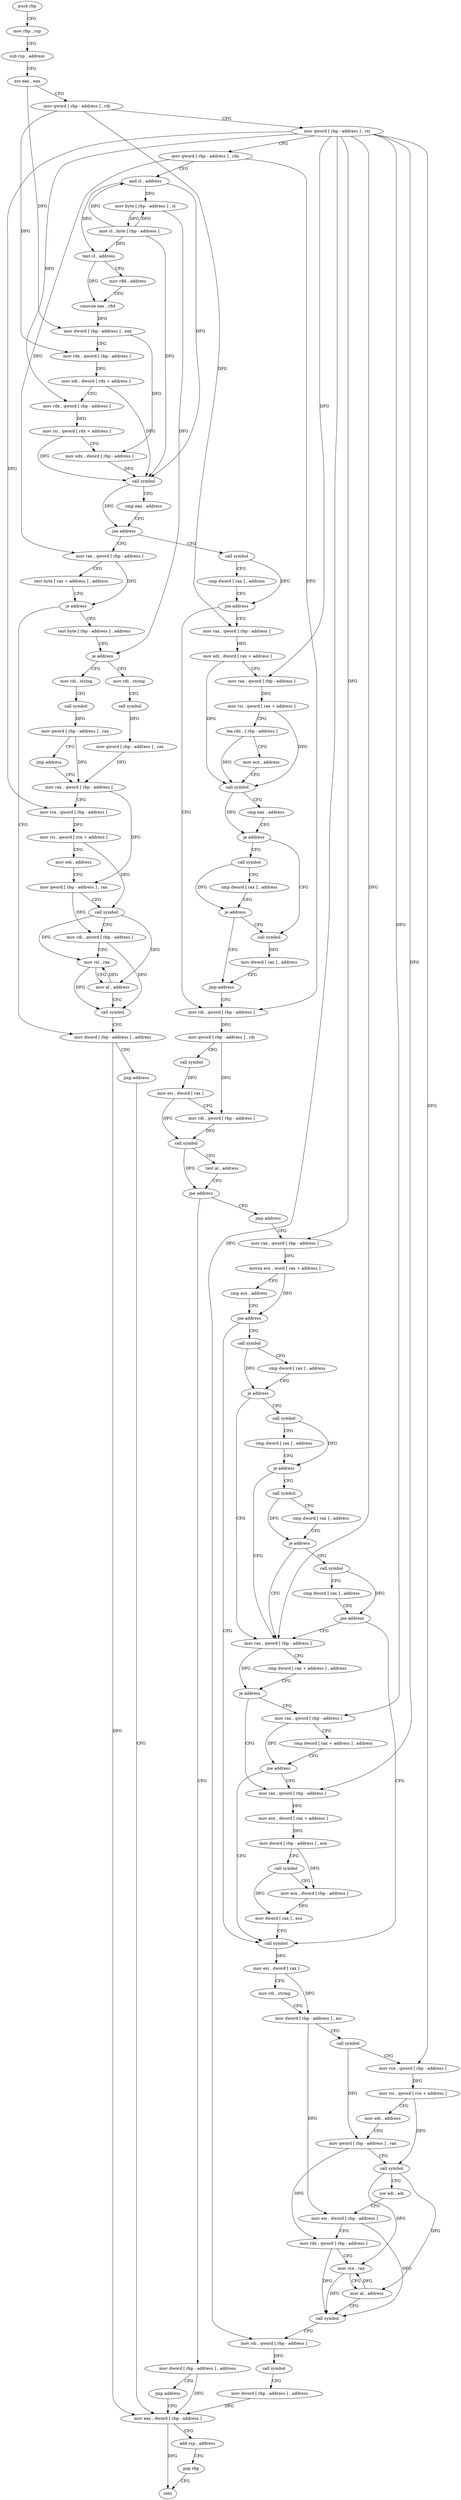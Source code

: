 digraph "func" {
"4213648" [label = "push rbp" ]
"4213649" [label = "mov rbp , rsp" ]
"4213652" [label = "sub rsp , address" ]
"4213659" [label = "xor eax , eax" ]
"4213661" [label = "mov qword [ rbp - address ] , rdi" ]
"4213665" [label = "mov qword [ rbp - address ] , rsi" ]
"4213669" [label = "mov qword [ rbp - address ] , rdx" ]
"4213673" [label = "and cl , address" ]
"4213676" [label = "mov byte [ rbp - address ] , cl" ]
"4213679" [label = "mov cl , byte [ rbp - address ]" ]
"4213682" [label = "test cl , address" ]
"4213685" [label = "mov r8d , address" ]
"4213691" [label = "cmovne eax , r8d" ]
"4213695" [label = "mov dword [ rbp - address ] , eax" ]
"4213698" [label = "mov rdx , qword [ rbp - address ]" ]
"4213702" [label = "mov edi , dword [ rdx + address ]" ]
"4213705" [label = "mov rdx , qword [ rbp - address ]" ]
"4213709" [label = "mov rsi , qword [ rdx + address ]" ]
"4213713" [label = "mov edx , dword [ rbp - address ]" ]
"4213716" [label = "call symbol" ]
"4213721" [label = "cmp eax , address" ]
"4213724" [label = "jne address" ]
"4213864" [label = "call symbol" ]
"4213730" [label = "mov rax , qword [ rbp - address ]" ]
"4213869" [label = "cmp dword [ rax ] , address" ]
"4213872" [label = "jne address" ]
"4213949" [label = "mov rdi , qword [ rbp - address ]" ]
"4213878" [label = "mov rax , qword [ rbp - address ]" ]
"4213734" [label = "test byte [ rax + address ] , address" ]
"4213738" [label = "je address" ]
"4213852" [label = "mov dword [ rbp - address ] , address" ]
"4213744" [label = "test byte [ rbp - address ] , address" ]
"4213953" [label = "mov qword [ rbp - address ] , rdi" ]
"4213960" [label = "call symbol" ]
"4213965" [label = "mov esi , dword [ rax ]" ]
"4213967" [label = "mov rdi , qword [ rbp - address ]" ]
"4213974" [label = "call symbol" ]
"4213979" [label = "test al , address" ]
"4213981" [label = "jne address" ]
"4213992" [label = "mov dword [ rbp - address ] , address" ]
"4213987" [label = "jmp address" ]
"4213882" [label = "mov edi , dword [ rax + address ]" ]
"4213885" [label = "mov rax , qword [ rbp - address ]" ]
"4213889" [label = "mov rsi , qword [ rax + address ]" ]
"4213893" [label = "lea rdx , [ rbp - address ]" ]
"4213900" [label = "mov ecx , address" ]
"4213905" [label = "call symbol" ]
"4213910" [label = "cmp eax , address" ]
"4213913" [label = "je address" ]
"4213933" [label = "call symbol" ]
"4213919" [label = "call symbol" ]
"4213859" [label = "jmp address" ]
"4214225" [label = "mov eax , dword [ rbp - address ]" ]
"4213748" [label = "je address" ]
"4213781" [label = "mov rdi , string" ]
"4213754" [label = "mov rdi , string" ]
"4213999" [label = "jmp address" ]
"4214004" [label = "mov rax , qword [ rbp - address ]" ]
"4213938" [label = "mov dword [ rax ] , address" ]
"4213944" [label = "jmp address" ]
"4213924" [label = "cmp dword [ rax ] , address" ]
"4213927" [label = "je address" ]
"4214228" [label = "add rsp , address" ]
"4214235" [label = "pop rbp" ]
"4214236" [label = "retn" ]
"4213791" [label = "call symbol" ]
"4213796" [label = "mov qword [ rbp - address ] , rax" ]
"4213803" [label = "mov rax , qword [ rbp - address ]" ]
"4213764" [label = "call symbol" ]
"4213769" [label = "mov qword [ rbp - address ] , rax" ]
"4213776" [label = "jmp address" ]
"4214008" [label = "movzx ecx , word [ rax + address ]" ]
"4214012" [label = "cmp ecx , address" ]
"4214015" [label = "jne address" ]
"4214131" [label = "call symbol" ]
"4214021" [label = "call symbol" ]
"4213810" [label = "mov rcx , qword [ rbp - address ]" ]
"4213814" [label = "mov rsi , qword [ rcx + address ]" ]
"4213818" [label = "mov edi , address" ]
"4213823" [label = "mov qword [ rbp - address ] , rax" ]
"4213830" [label = "call symbol" ]
"4213835" [label = "mov rdi , qword [ rbp - address ]" ]
"4213842" [label = "mov rsi , rax" ]
"4213845" [label = "mov al , address" ]
"4213847" [label = "call symbol" ]
"4214136" [label = "mov esi , dword [ rax ]" ]
"4214138" [label = "mov rdi , string" ]
"4214148" [label = "mov dword [ rbp - address ] , esi" ]
"4214154" [label = "call symbol" ]
"4214159" [label = "mov rcx , qword [ rbp - address ]" ]
"4214163" [label = "mov rsi , qword [ rcx + address ]" ]
"4214167" [label = "mov edi , address" ]
"4214172" [label = "mov qword [ rbp - address ] , rax" ]
"4214179" [label = "call symbol" ]
"4214184" [label = "xor edi , edi" ]
"4214186" [label = "mov esi , dword [ rbp - address ]" ]
"4214192" [label = "mov rdx , qword [ rbp - address ]" ]
"4214199" [label = "mov rcx , rax" ]
"4214202" [label = "mov al , address" ]
"4214204" [label = "call symbol" ]
"4214209" [label = "mov rdi , qword [ rbp - address ]" ]
"4214213" [label = "call symbol" ]
"4214218" [label = "mov dword [ rbp - address ] , address" ]
"4214026" [label = "cmp dword [ rax ] , address" ]
"4214029" [label = "je address" ]
"4214077" [label = "mov rax , qword [ rbp - address ]" ]
"4214035" [label = "call symbol" ]
"4214081" [label = "cmp dword [ rax + address ] , address" ]
"4214085" [label = "je address" ]
"4214105" [label = "mov rax , qword [ rbp - address ]" ]
"4214091" [label = "mov rax , qword [ rbp - address ]" ]
"4214040" [label = "cmp dword [ rax ] , address" ]
"4214043" [label = "je address" ]
"4214049" [label = "call symbol" ]
"4214109" [label = "mov ecx , dword [ rax + address ]" ]
"4214112" [label = "mov dword [ rbp - address ] , ecx" ]
"4214118" [label = "call symbol" ]
"4214123" [label = "mov ecx , dword [ rbp - address ]" ]
"4214129" [label = "mov dword [ rax ] , ecx" ]
"4214095" [label = "cmp dword [ rax + address ] , address" ]
"4214099" [label = "jne address" ]
"4214054" [label = "cmp dword [ rax ] , address" ]
"4214057" [label = "je address" ]
"4214063" [label = "call symbol" ]
"4214068" [label = "cmp dword [ rax ] , address" ]
"4214071" [label = "jne address" ]
"4213648" -> "4213649" [ label = "CFG" ]
"4213649" -> "4213652" [ label = "CFG" ]
"4213652" -> "4213659" [ label = "CFG" ]
"4213659" -> "4213661" [ label = "CFG" ]
"4213659" -> "4213695" [ label = "DFG" ]
"4213661" -> "4213665" [ label = "CFG" ]
"4213661" -> "4213698" [ label = "DFG" ]
"4213661" -> "4213878" [ label = "DFG" ]
"4213665" -> "4213669" [ label = "CFG" ]
"4213665" -> "4213705" [ label = "DFG" ]
"4213665" -> "4213885" [ label = "DFG" ]
"4213665" -> "4214004" [ label = "DFG" ]
"4213665" -> "4213810" [ label = "DFG" ]
"4213665" -> "4214159" [ label = "DFG" ]
"4213665" -> "4214209" [ label = "DFG" ]
"4213665" -> "4214077" [ label = "DFG" ]
"4213665" -> "4214105" [ label = "DFG" ]
"4213665" -> "4214091" [ label = "DFG" ]
"4213669" -> "4213673" [ label = "CFG" ]
"4213669" -> "4213730" [ label = "DFG" ]
"4213669" -> "4213949" [ label = "DFG" ]
"4213673" -> "4213676" [ label = "DFG" ]
"4213673" -> "4213682" [ label = "DFG" ]
"4213673" -> "4213716" [ label = "DFG" ]
"4213676" -> "4213679" [ label = "DFG" ]
"4213676" -> "4213748" [ label = "DFG" ]
"4213679" -> "4213682" [ label = "DFG" ]
"4213679" -> "4213673" [ label = "DFG" ]
"4213679" -> "4213676" [ label = "DFG" ]
"4213679" -> "4213716" [ label = "DFG" ]
"4213682" -> "4213685" [ label = "CFG" ]
"4213682" -> "4213691" [ label = "DFG" ]
"4213685" -> "4213691" [ label = "CFG" ]
"4213691" -> "4213695" [ label = "DFG" ]
"4213695" -> "4213698" [ label = "CFG" ]
"4213695" -> "4213713" [ label = "DFG" ]
"4213698" -> "4213702" [ label = "DFG" ]
"4213702" -> "4213705" [ label = "CFG" ]
"4213702" -> "4213716" [ label = "DFG" ]
"4213705" -> "4213709" [ label = "DFG" ]
"4213709" -> "4213713" [ label = "CFG" ]
"4213709" -> "4213716" [ label = "DFG" ]
"4213713" -> "4213716" [ label = "DFG" ]
"4213716" -> "4213721" [ label = "CFG" ]
"4213716" -> "4213724" [ label = "DFG" ]
"4213721" -> "4213724" [ label = "CFG" ]
"4213724" -> "4213864" [ label = "CFG" ]
"4213724" -> "4213730" [ label = "CFG" ]
"4213864" -> "4213869" [ label = "CFG" ]
"4213864" -> "4213872" [ label = "DFG" ]
"4213730" -> "4213734" [ label = "CFG" ]
"4213730" -> "4213738" [ label = "DFG" ]
"4213869" -> "4213872" [ label = "CFG" ]
"4213872" -> "4213949" [ label = "CFG" ]
"4213872" -> "4213878" [ label = "CFG" ]
"4213949" -> "4213953" [ label = "DFG" ]
"4213878" -> "4213882" [ label = "DFG" ]
"4213734" -> "4213738" [ label = "CFG" ]
"4213738" -> "4213852" [ label = "CFG" ]
"4213738" -> "4213744" [ label = "CFG" ]
"4213852" -> "4213859" [ label = "CFG" ]
"4213852" -> "4214225" [ label = "DFG" ]
"4213744" -> "4213748" [ label = "CFG" ]
"4213953" -> "4213960" [ label = "CFG" ]
"4213953" -> "4213967" [ label = "DFG" ]
"4213960" -> "4213965" [ label = "DFG" ]
"4213965" -> "4213967" [ label = "CFG" ]
"4213965" -> "4213974" [ label = "DFG" ]
"4213967" -> "4213974" [ label = "DFG" ]
"4213974" -> "4213979" [ label = "CFG" ]
"4213974" -> "4213981" [ label = "DFG" ]
"4213979" -> "4213981" [ label = "CFG" ]
"4213981" -> "4213992" [ label = "CFG" ]
"4213981" -> "4213987" [ label = "CFG" ]
"4213992" -> "4213999" [ label = "CFG" ]
"4213992" -> "4214225" [ label = "DFG" ]
"4213987" -> "4214004" [ label = "CFG" ]
"4213882" -> "4213885" [ label = "CFG" ]
"4213882" -> "4213905" [ label = "DFG" ]
"4213885" -> "4213889" [ label = "DFG" ]
"4213889" -> "4213893" [ label = "CFG" ]
"4213889" -> "4213905" [ label = "DFG" ]
"4213893" -> "4213900" [ label = "CFG" ]
"4213893" -> "4213905" [ label = "DFG" ]
"4213900" -> "4213905" [ label = "CFG" ]
"4213905" -> "4213910" [ label = "CFG" ]
"4213905" -> "4213913" [ label = "DFG" ]
"4213910" -> "4213913" [ label = "CFG" ]
"4213913" -> "4213933" [ label = "CFG" ]
"4213913" -> "4213919" [ label = "CFG" ]
"4213933" -> "4213938" [ label = "DFG" ]
"4213919" -> "4213924" [ label = "CFG" ]
"4213919" -> "4213927" [ label = "DFG" ]
"4213859" -> "4214225" [ label = "CFG" ]
"4214225" -> "4214228" [ label = "CFG" ]
"4214225" -> "4214236" [ label = "DFG" ]
"4213748" -> "4213781" [ label = "CFG" ]
"4213748" -> "4213754" [ label = "CFG" ]
"4213781" -> "4213791" [ label = "CFG" ]
"4213754" -> "4213764" [ label = "CFG" ]
"4213999" -> "4214225" [ label = "CFG" ]
"4214004" -> "4214008" [ label = "DFG" ]
"4213938" -> "4213944" [ label = "CFG" ]
"4213944" -> "4213949" [ label = "CFG" ]
"4213924" -> "4213927" [ label = "CFG" ]
"4213927" -> "4213944" [ label = "CFG" ]
"4213927" -> "4213933" [ label = "CFG" ]
"4214228" -> "4214235" [ label = "CFG" ]
"4214235" -> "4214236" [ label = "CFG" ]
"4213791" -> "4213796" [ label = "DFG" ]
"4213796" -> "4213803" [ label = "DFG" ]
"4213803" -> "4213810" [ label = "CFG" ]
"4213803" -> "4213823" [ label = "DFG" ]
"4213764" -> "4213769" [ label = "DFG" ]
"4213769" -> "4213776" [ label = "CFG" ]
"4213769" -> "4213803" [ label = "DFG" ]
"4213776" -> "4213803" [ label = "CFG" ]
"4214008" -> "4214012" [ label = "CFG" ]
"4214008" -> "4214015" [ label = "DFG" ]
"4214012" -> "4214015" [ label = "CFG" ]
"4214015" -> "4214131" [ label = "CFG" ]
"4214015" -> "4214021" [ label = "CFG" ]
"4214131" -> "4214136" [ label = "DFG" ]
"4214021" -> "4214026" [ label = "CFG" ]
"4214021" -> "4214029" [ label = "DFG" ]
"4213810" -> "4213814" [ label = "DFG" ]
"4213814" -> "4213818" [ label = "CFG" ]
"4213814" -> "4213830" [ label = "DFG" ]
"4213818" -> "4213823" [ label = "CFG" ]
"4213823" -> "4213830" [ label = "CFG" ]
"4213823" -> "4213835" [ label = "DFG" ]
"4213830" -> "4213835" [ label = "CFG" ]
"4213830" -> "4213842" [ label = "DFG" ]
"4213830" -> "4213845" [ label = "DFG" ]
"4213835" -> "4213842" [ label = "CFG" ]
"4213835" -> "4213847" [ label = "DFG" ]
"4213842" -> "4213845" [ label = "CFG" ]
"4213842" -> "4213847" [ label = "DFG" ]
"4213845" -> "4213847" [ label = "CFG" ]
"4213845" -> "4213842" [ label = "DFG" ]
"4213847" -> "4213852" [ label = "CFG" ]
"4214136" -> "4214138" [ label = "CFG" ]
"4214136" -> "4214148" [ label = "DFG" ]
"4214138" -> "4214148" [ label = "CFG" ]
"4214148" -> "4214154" [ label = "CFG" ]
"4214148" -> "4214186" [ label = "DFG" ]
"4214154" -> "4214159" [ label = "CFG" ]
"4214154" -> "4214172" [ label = "DFG" ]
"4214159" -> "4214163" [ label = "DFG" ]
"4214163" -> "4214167" [ label = "CFG" ]
"4214163" -> "4214179" [ label = "DFG" ]
"4214167" -> "4214172" [ label = "CFG" ]
"4214172" -> "4214179" [ label = "CFG" ]
"4214172" -> "4214192" [ label = "DFG" ]
"4214179" -> "4214184" [ label = "CFG" ]
"4214179" -> "4214199" [ label = "DFG" ]
"4214179" -> "4214202" [ label = "DFG" ]
"4214184" -> "4214186" [ label = "CFG" ]
"4214186" -> "4214192" [ label = "CFG" ]
"4214186" -> "4214204" [ label = "DFG" ]
"4214192" -> "4214199" [ label = "CFG" ]
"4214192" -> "4214204" [ label = "DFG" ]
"4214199" -> "4214202" [ label = "CFG" ]
"4214199" -> "4214204" [ label = "DFG" ]
"4214202" -> "4214204" [ label = "CFG" ]
"4214202" -> "4214199" [ label = "DFG" ]
"4214204" -> "4214209" [ label = "CFG" ]
"4214209" -> "4214213" [ label = "DFG" ]
"4214213" -> "4214218" [ label = "CFG" ]
"4214218" -> "4214225" [ label = "DFG" ]
"4214026" -> "4214029" [ label = "CFG" ]
"4214029" -> "4214077" [ label = "CFG" ]
"4214029" -> "4214035" [ label = "CFG" ]
"4214077" -> "4214081" [ label = "CFG" ]
"4214077" -> "4214085" [ label = "DFG" ]
"4214035" -> "4214040" [ label = "CFG" ]
"4214035" -> "4214043" [ label = "DFG" ]
"4214081" -> "4214085" [ label = "CFG" ]
"4214085" -> "4214105" [ label = "CFG" ]
"4214085" -> "4214091" [ label = "CFG" ]
"4214105" -> "4214109" [ label = "DFG" ]
"4214091" -> "4214095" [ label = "CFG" ]
"4214091" -> "4214099" [ label = "DFG" ]
"4214040" -> "4214043" [ label = "CFG" ]
"4214043" -> "4214077" [ label = "CFG" ]
"4214043" -> "4214049" [ label = "CFG" ]
"4214049" -> "4214054" [ label = "CFG" ]
"4214049" -> "4214057" [ label = "DFG" ]
"4214109" -> "4214112" [ label = "DFG" ]
"4214112" -> "4214118" [ label = "CFG" ]
"4214112" -> "4214123" [ label = "DFG" ]
"4214118" -> "4214123" [ label = "CFG" ]
"4214118" -> "4214129" [ label = "DFG" ]
"4214123" -> "4214129" [ label = "DFG" ]
"4214129" -> "4214131" [ label = "CFG" ]
"4214095" -> "4214099" [ label = "CFG" ]
"4214099" -> "4214131" [ label = "CFG" ]
"4214099" -> "4214105" [ label = "CFG" ]
"4214054" -> "4214057" [ label = "CFG" ]
"4214057" -> "4214077" [ label = "CFG" ]
"4214057" -> "4214063" [ label = "CFG" ]
"4214063" -> "4214068" [ label = "CFG" ]
"4214063" -> "4214071" [ label = "DFG" ]
"4214068" -> "4214071" [ label = "CFG" ]
"4214071" -> "4214131" [ label = "CFG" ]
"4214071" -> "4214077" [ label = "CFG" ]
}
